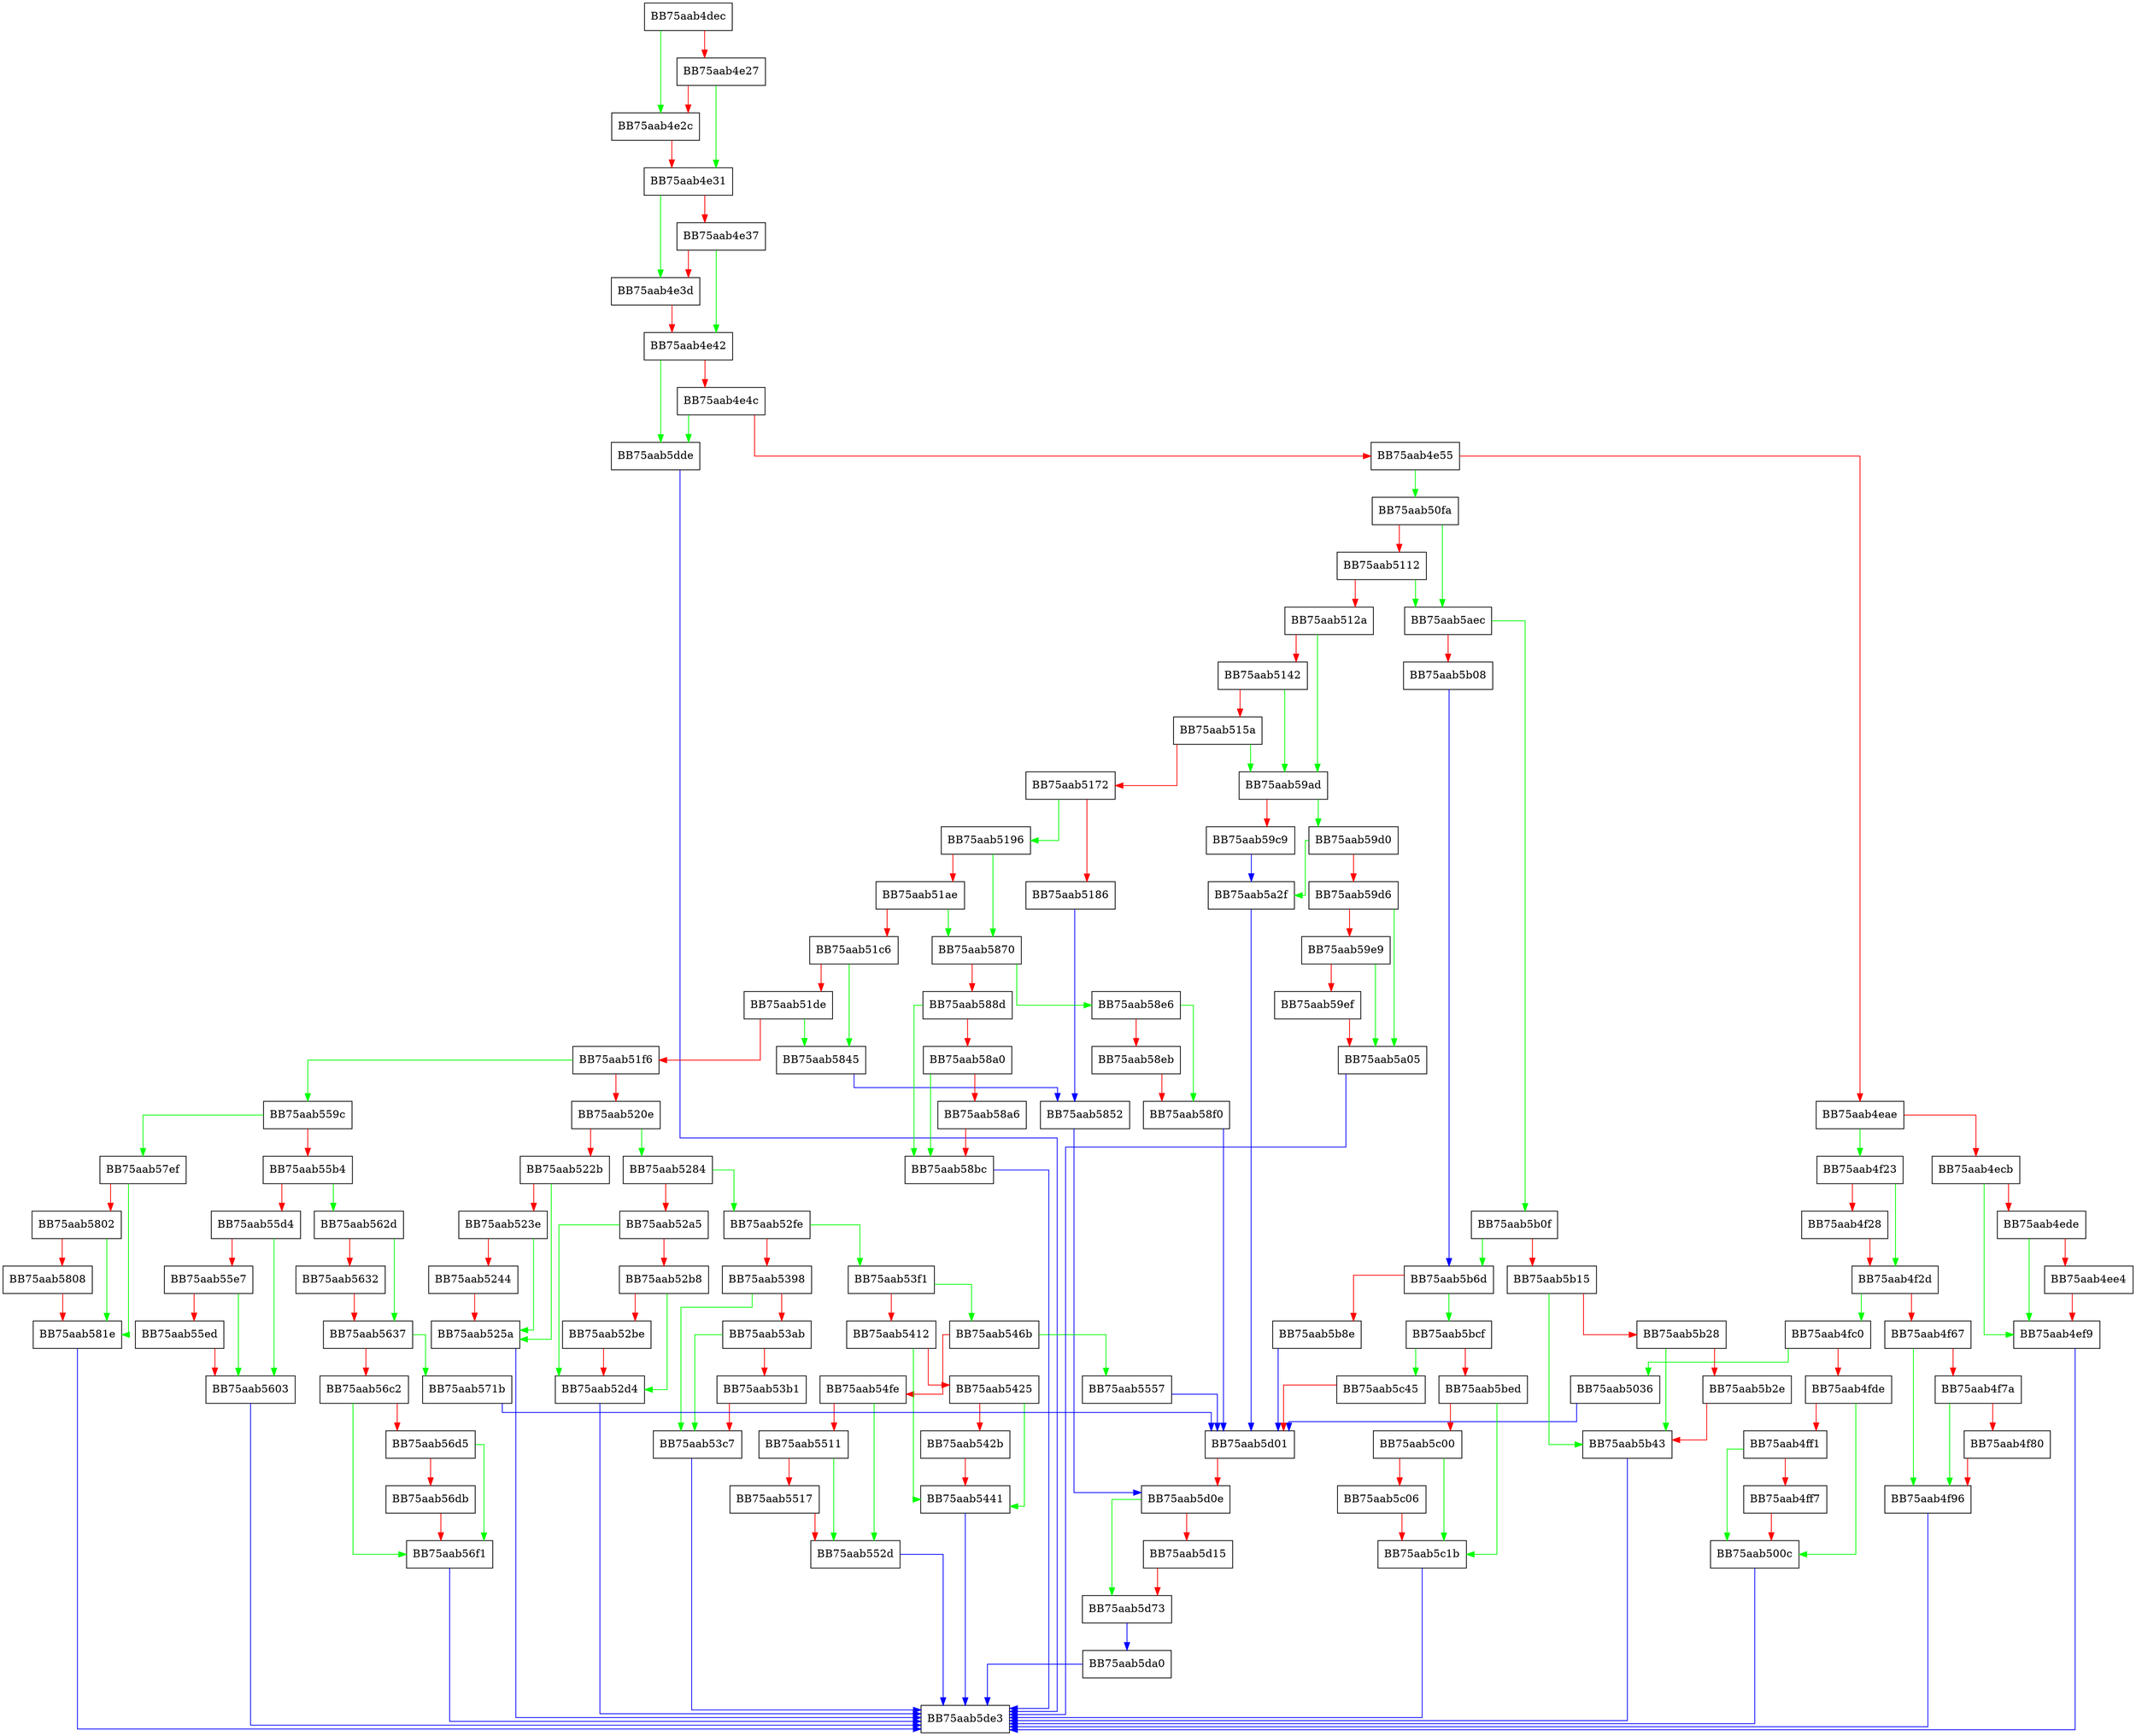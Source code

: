 digraph GetThreatSchemaData {
  node [shape="box"];
  graph [splines=ortho];
  BB75aab4dec -> BB75aab4e2c [color="green"];
  BB75aab4dec -> BB75aab4e27 [color="red"];
  BB75aab4e27 -> BB75aab4e31 [color="green"];
  BB75aab4e27 -> BB75aab4e2c [color="red"];
  BB75aab4e2c -> BB75aab4e31 [color="red"];
  BB75aab4e31 -> BB75aab4e3d [color="green"];
  BB75aab4e31 -> BB75aab4e37 [color="red"];
  BB75aab4e37 -> BB75aab4e42 [color="green"];
  BB75aab4e37 -> BB75aab4e3d [color="red"];
  BB75aab4e3d -> BB75aab4e42 [color="red"];
  BB75aab4e42 -> BB75aab5dde [color="green"];
  BB75aab4e42 -> BB75aab4e4c [color="red"];
  BB75aab4e4c -> BB75aab5dde [color="green"];
  BB75aab4e4c -> BB75aab4e55 [color="red"];
  BB75aab4e55 -> BB75aab50fa [color="green"];
  BB75aab4e55 -> BB75aab4eae [color="red"];
  BB75aab4eae -> BB75aab4f23 [color="green"];
  BB75aab4eae -> BB75aab4ecb [color="red"];
  BB75aab4ecb -> BB75aab4ef9 [color="green"];
  BB75aab4ecb -> BB75aab4ede [color="red"];
  BB75aab4ede -> BB75aab4ef9 [color="green"];
  BB75aab4ede -> BB75aab4ee4 [color="red"];
  BB75aab4ee4 -> BB75aab4ef9 [color="red"];
  BB75aab4ef9 -> BB75aab5de3 [color="blue"];
  BB75aab4f23 -> BB75aab4f2d [color="green"];
  BB75aab4f23 -> BB75aab4f28 [color="red"];
  BB75aab4f28 -> BB75aab4f2d [color="red"];
  BB75aab4f2d -> BB75aab4fc0 [color="green"];
  BB75aab4f2d -> BB75aab4f67 [color="red"];
  BB75aab4f67 -> BB75aab4f96 [color="green"];
  BB75aab4f67 -> BB75aab4f7a [color="red"];
  BB75aab4f7a -> BB75aab4f96 [color="green"];
  BB75aab4f7a -> BB75aab4f80 [color="red"];
  BB75aab4f80 -> BB75aab4f96 [color="red"];
  BB75aab4f96 -> BB75aab5de3 [color="blue"];
  BB75aab4fc0 -> BB75aab5036 [color="green"];
  BB75aab4fc0 -> BB75aab4fde [color="red"];
  BB75aab4fde -> BB75aab500c [color="green"];
  BB75aab4fde -> BB75aab4ff1 [color="red"];
  BB75aab4ff1 -> BB75aab500c [color="green"];
  BB75aab4ff1 -> BB75aab4ff7 [color="red"];
  BB75aab4ff7 -> BB75aab500c [color="red"];
  BB75aab500c -> BB75aab5de3 [color="blue"];
  BB75aab5036 -> BB75aab5d01 [color="blue"];
  BB75aab50fa -> BB75aab5aec [color="green"];
  BB75aab50fa -> BB75aab5112 [color="red"];
  BB75aab5112 -> BB75aab5aec [color="green"];
  BB75aab5112 -> BB75aab512a [color="red"];
  BB75aab512a -> BB75aab59ad [color="green"];
  BB75aab512a -> BB75aab5142 [color="red"];
  BB75aab5142 -> BB75aab59ad [color="green"];
  BB75aab5142 -> BB75aab515a [color="red"];
  BB75aab515a -> BB75aab59ad [color="green"];
  BB75aab515a -> BB75aab5172 [color="red"];
  BB75aab5172 -> BB75aab5196 [color="green"];
  BB75aab5172 -> BB75aab5186 [color="red"];
  BB75aab5186 -> BB75aab5852 [color="blue"];
  BB75aab5196 -> BB75aab5870 [color="green"];
  BB75aab5196 -> BB75aab51ae [color="red"];
  BB75aab51ae -> BB75aab5870 [color="green"];
  BB75aab51ae -> BB75aab51c6 [color="red"];
  BB75aab51c6 -> BB75aab5845 [color="green"];
  BB75aab51c6 -> BB75aab51de [color="red"];
  BB75aab51de -> BB75aab5845 [color="green"];
  BB75aab51de -> BB75aab51f6 [color="red"];
  BB75aab51f6 -> BB75aab559c [color="green"];
  BB75aab51f6 -> BB75aab520e [color="red"];
  BB75aab520e -> BB75aab5284 [color="green"];
  BB75aab520e -> BB75aab522b [color="red"];
  BB75aab522b -> BB75aab525a [color="green"];
  BB75aab522b -> BB75aab523e [color="red"];
  BB75aab523e -> BB75aab525a [color="green"];
  BB75aab523e -> BB75aab5244 [color="red"];
  BB75aab5244 -> BB75aab525a [color="red"];
  BB75aab525a -> BB75aab5de3 [color="blue"];
  BB75aab5284 -> BB75aab52fe [color="green"];
  BB75aab5284 -> BB75aab52a5 [color="red"];
  BB75aab52a5 -> BB75aab52d4 [color="green"];
  BB75aab52a5 -> BB75aab52b8 [color="red"];
  BB75aab52b8 -> BB75aab52d4 [color="green"];
  BB75aab52b8 -> BB75aab52be [color="red"];
  BB75aab52be -> BB75aab52d4 [color="red"];
  BB75aab52d4 -> BB75aab5de3 [color="blue"];
  BB75aab52fe -> BB75aab53f1 [color="green"];
  BB75aab52fe -> BB75aab5398 [color="red"];
  BB75aab5398 -> BB75aab53c7 [color="green"];
  BB75aab5398 -> BB75aab53ab [color="red"];
  BB75aab53ab -> BB75aab53c7 [color="green"];
  BB75aab53ab -> BB75aab53b1 [color="red"];
  BB75aab53b1 -> BB75aab53c7 [color="red"];
  BB75aab53c7 -> BB75aab5de3 [color="blue"];
  BB75aab53f1 -> BB75aab546b [color="green"];
  BB75aab53f1 -> BB75aab5412 [color="red"];
  BB75aab5412 -> BB75aab5441 [color="green"];
  BB75aab5412 -> BB75aab5425 [color="red"];
  BB75aab5425 -> BB75aab5441 [color="green"];
  BB75aab5425 -> BB75aab542b [color="red"];
  BB75aab542b -> BB75aab5441 [color="red"];
  BB75aab5441 -> BB75aab5de3 [color="blue"];
  BB75aab546b -> BB75aab5557 [color="green"];
  BB75aab546b -> BB75aab54fe [color="red"];
  BB75aab54fe -> BB75aab552d [color="green"];
  BB75aab54fe -> BB75aab5511 [color="red"];
  BB75aab5511 -> BB75aab552d [color="green"];
  BB75aab5511 -> BB75aab5517 [color="red"];
  BB75aab5517 -> BB75aab552d [color="red"];
  BB75aab552d -> BB75aab5de3 [color="blue"];
  BB75aab5557 -> BB75aab5d01 [color="blue"];
  BB75aab559c -> BB75aab57ef [color="green"];
  BB75aab559c -> BB75aab55b4 [color="red"];
  BB75aab55b4 -> BB75aab562d [color="green"];
  BB75aab55b4 -> BB75aab55d4 [color="red"];
  BB75aab55d4 -> BB75aab5603 [color="green"];
  BB75aab55d4 -> BB75aab55e7 [color="red"];
  BB75aab55e7 -> BB75aab5603 [color="green"];
  BB75aab55e7 -> BB75aab55ed [color="red"];
  BB75aab55ed -> BB75aab5603 [color="red"];
  BB75aab5603 -> BB75aab5de3 [color="blue"];
  BB75aab562d -> BB75aab5637 [color="green"];
  BB75aab562d -> BB75aab5632 [color="red"];
  BB75aab5632 -> BB75aab5637 [color="red"];
  BB75aab5637 -> BB75aab571b [color="green"];
  BB75aab5637 -> BB75aab56c2 [color="red"];
  BB75aab56c2 -> BB75aab56f1 [color="green"];
  BB75aab56c2 -> BB75aab56d5 [color="red"];
  BB75aab56d5 -> BB75aab56f1 [color="green"];
  BB75aab56d5 -> BB75aab56db [color="red"];
  BB75aab56db -> BB75aab56f1 [color="red"];
  BB75aab56f1 -> BB75aab5de3 [color="blue"];
  BB75aab571b -> BB75aab5d01 [color="blue"];
  BB75aab57ef -> BB75aab581e [color="green"];
  BB75aab57ef -> BB75aab5802 [color="red"];
  BB75aab5802 -> BB75aab581e [color="green"];
  BB75aab5802 -> BB75aab5808 [color="red"];
  BB75aab5808 -> BB75aab581e [color="red"];
  BB75aab581e -> BB75aab5de3 [color="blue"];
  BB75aab5845 -> BB75aab5852 [color="blue"];
  BB75aab5852 -> BB75aab5d0e [color="blue"];
  BB75aab5870 -> BB75aab58e6 [color="green"];
  BB75aab5870 -> BB75aab588d [color="red"];
  BB75aab588d -> BB75aab58bc [color="green"];
  BB75aab588d -> BB75aab58a0 [color="red"];
  BB75aab58a0 -> BB75aab58bc [color="green"];
  BB75aab58a0 -> BB75aab58a6 [color="red"];
  BB75aab58a6 -> BB75aab58bc [color="red"];
  BB75aab58bc -> BB75aab5de3 [color="blue"];
  BB75aab58e6 -> BB75aab58f0 [color="green"];
  BB75aab58e6 -> BB75aab58eb [color="red"];
  BB75aab58eb -> BB75aab58f0 [color="red"];
  BB75aab58f0 -> BB75aab5d01 [color="blue"];
  BB75aab59ad -> BB75aab59d0 [color="green"];
  BB75aab59ad -> BB75aab59c9 [color="red"];
  BB75aab59c9 -> BB75aab5a2f [color="blue"];
  BB75aab59d0 -> BB75aab5a2f [color="green"];
  BB75aab59d0 -> BB75aab59d6 [color="red"];
  BB75aab59d6 -> BB75aab5a05 [color="green"];
  BB75aab59d6 -> BB75aab59e9 [color="red"];
  BB75aab59e9 -> BB75aab5a05 [color="green"];
  BB75aab59e9 -> BB75aab59ef [color="red"];
  BB75aab59ef -> BB75aab5a05 [color="red"];
  BB75aab5a05 -> BB75aab5de3 [color="blue"];
  BB75aab5a2f -> BB75aab5d01 [color="blue"];
  BB75aab5aec -> BB75aab5b0f [color="green"];
  BB75aab5aec -> BB75aab5b08 [color="red"];
  BB75aab5b08 -> BB75aab5b6d [color="blue"];
  BB75aab5b0f -> BB75aab5b6d [color="green"];
  BB75aab5b0f -> BB75aab5b15 [color="red"];
  BB75aab5b15 -> BB75aab5b43 [color="green"];
  BB75aab5b15 -> BB75aab5b28 [color="red"];
  BB75aab5b28 -> BB75aab5b43 [color="green"];
  BB75aab5b28 -> BB75aab5b2e [color="red"];
  BB75aab5b2e -> BB75aab5b43 [color="red"];
  BB75aab5b43 -> BB75aab5de3 [color="blue"];
  BB75aab5b6d -> BB75aab5bcf [color="green"];
  BB75aab5b6d -> BB75aab5b8e [color="red"];
  BB75aab5b8e -> BB75aab5d01 [color="blue"];
  BB75aab5bcf -> BB75aab5c45 [color="green"];
  BB75aab5bcf -> BB75aab5bed [color="red"];
  BB75aab5bed -> BB75aab5c1b [color="green"];
  BB75aab5bed -> BB75aab5c00 [color="red"];
  BB75aab5c00 -> BB75aab5c1b [color="green"];
  BB75aab5c00 -> BB75aab5c06 [color="red"];
  BB75aab5c06 -> BB75aab5c1b [color="red"];
  BB75aab5c1b -> BB75aab5de3 [color="blue"];
  BB75aab5c45 -> BB75aab5d01 [color="red"];
  BB75aab5d01 -> BB75aab5d0e [color="red"];
  BB75aab5d0e -> BB75aab5d73 [color="green"];
  BB75aab5d0e -> BB75aab5d15 [color="red"];
  BB75aab5d15 -> BB75aab5d73 [color="red"];
  BB75aab5d73 -> BB75aab5da0 [color="blue"];
  BB75aab5da0 -> BB75aab5de3 [color="blue"];
  BB75aab5dde -> BB75aab5de3 [color="blue"];
}